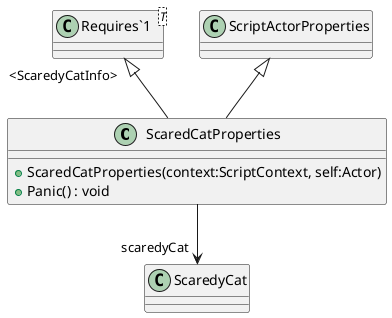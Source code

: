 @startuml
class ScaredCatProperties {
    + ScaredCatProperties(context:ScriptContext, self:Actor)
    + Panic() : void
}
class "Requires`1"<T> {
}
ScriptActorProperties <|-- ScaredCatProperties
"Requires`1" "<ScaredyCatInfo>" <|-- ScaredCatProperties
ScaredCatProperties --> "scaredyCat" ScaredyCat
@enduml
